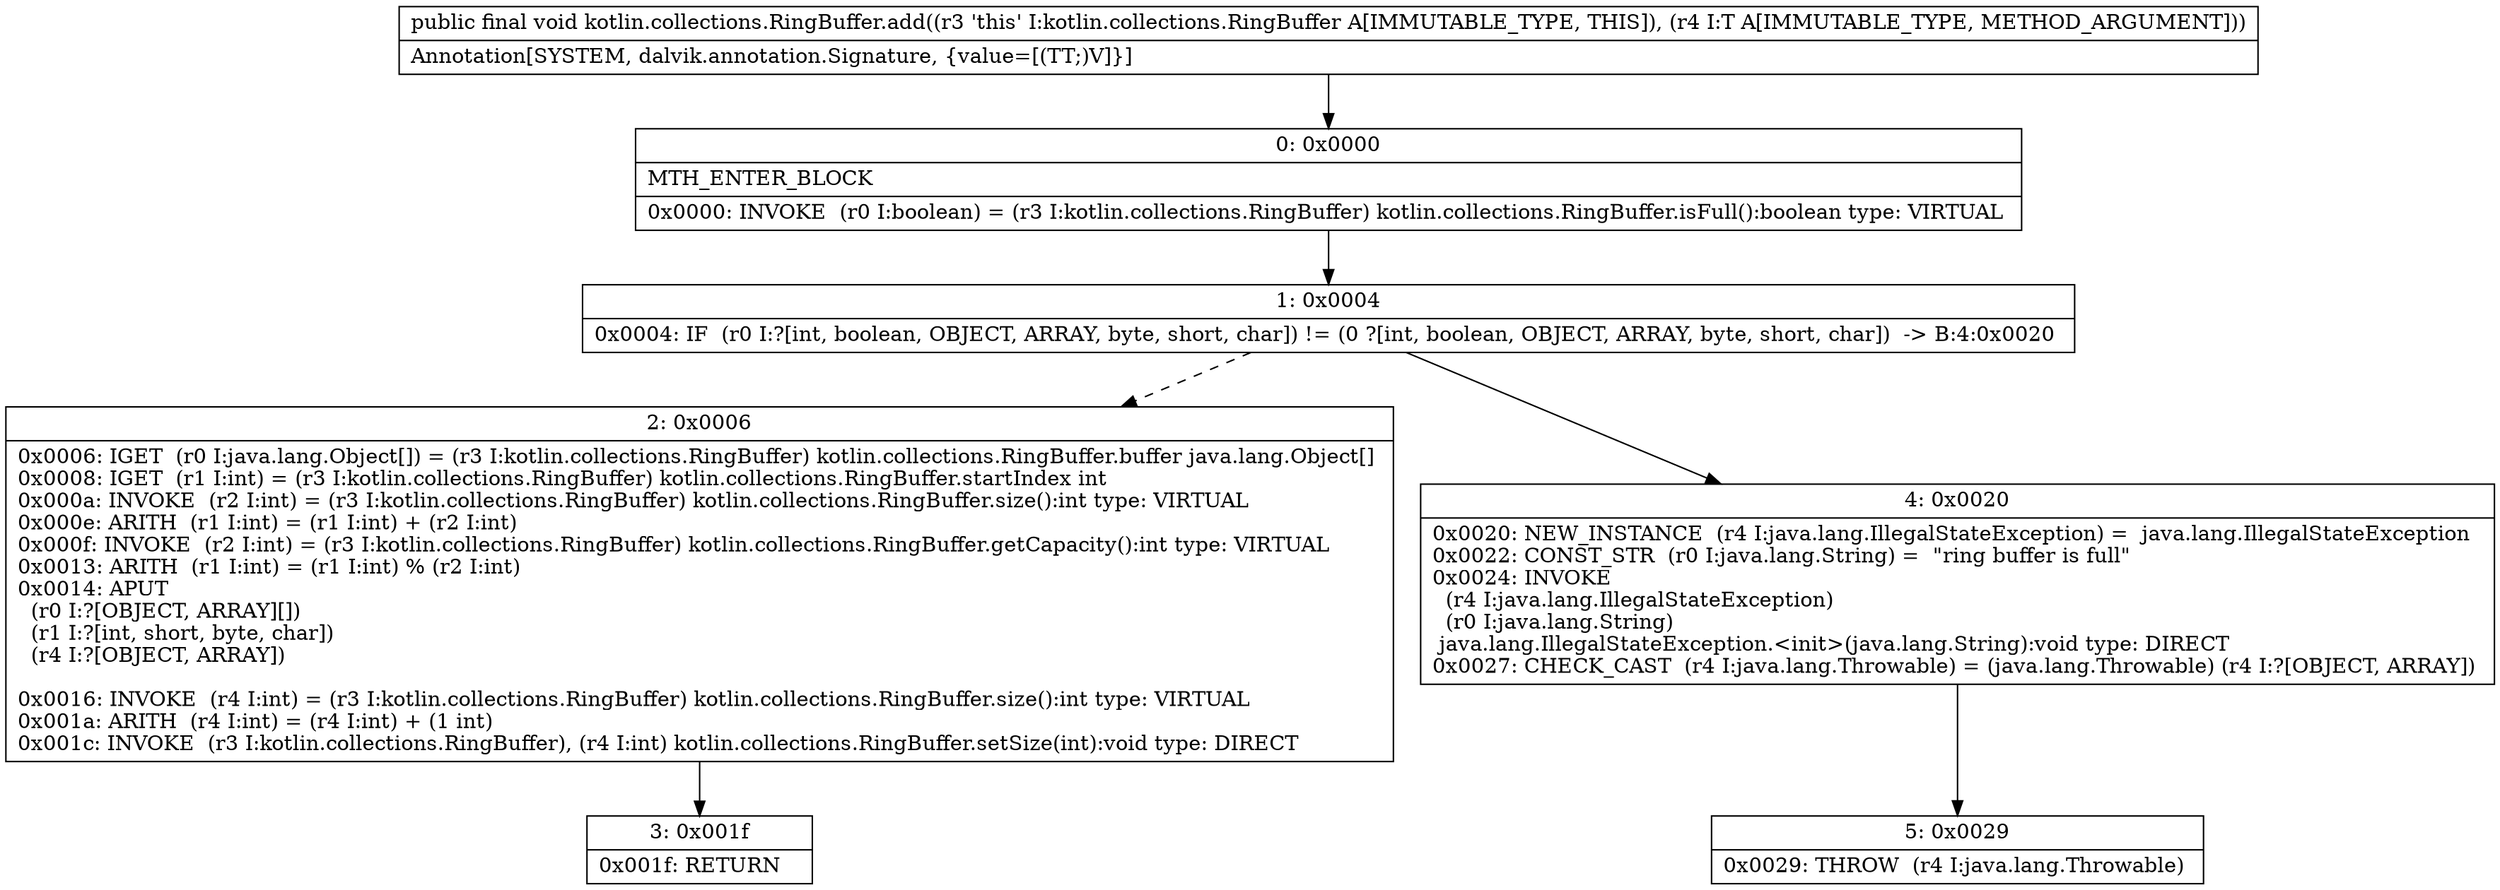 digraph "CFG forkotlin.collections.RingBuffer.add(Ljava\/lang\/Object;)V" {
Node_0 [shape=record,label="{0\:\ 0x0000|MTH_ENTER_BLOCK\l|0x0000: INVOKE  (r0 I:boolean) = (r3 I:kotlin.collections.RingBuffer) kotlin.collections.RingBuffer.isFull():boolean type: VIRTUAL \l}"];
Node_1 [shape=record,label="{1\:\ 0x0004|0x0004: IF  (r0 I:?[int, boolean, OBJECT, ARRAY, byte, short, char]) != (0 ?[int, boolean, OBJECT, ARRAY, byte, short, char])  \-\> B:4:0x0020 \l}"];
Node_2 [shape=record,label="{2\:\ 0x0006|0x0006: IGET  (r0 I:java.lang.Object[]) = (r3 I:kotlin.collections.RingBuffer) kotlin.collections.RingBuffer.buffer java.lang.Object[] \l0x0008: IGET  (r1 I:int) = (r3 I:kotlin.collections.RingBuffer) kotlin.collections.RingBuffer.startIndex int \l0x000a: INVOKE  (r2 I:int) = (r3 I:kotlin.collections.RingBuffer) kotlin.collections.RingBuffer.size():int type: VIRTUAL \l0x000e: ARITH  (r1 I:int) = (r1 I:int) + (r2 I:int) \l0x000f: INVOKE  (r2 I:int) = (r3 I:kotlin.collections.RingBuffer) kotlin.collections.RingBuffer.getCapacity():int type: VIRTUAL \l0x0013: ARITH  (r1 I:int) = (r1 I:int) % (r2 I:int) \l0x0014: APUT  \l  (r0 I:?[OBJECT, ARRAY][])\l  (r1 I:?[int, short, byte, char])\l  (r4 I:?[OBJECT, ARRAY])\l \l0x0016: INVOKE  (r4 I:int) = (r3 I:kotlin.collections.RingBuffer) kotlin.collections.RingBuffer.size():int type: VIRTUAL \l0x001a: ARITH  (r4 I:int) = (r4 I:int) + (1 int) \l0x001c: INVOKE  (r3 I:kotlin.collections.RingBuffer), (r4 I:int) kotlin.collections.RingBuffer.setSize(int):void type: DIRECT \l}"];
Node_3 [shape=record,label="{3\:\ 0x001f|0x001f: RETURN   \l}"];
Node_4 [shape=record,label="{4\:\ 0x0020|0x0020: NEW_INSTANCE  (r4 I:java.lang.IllegalStateException) =  java.lang.IllegalStateException \l0x0022: CONST_STR  (r0 I:java.lang.String) =  \"ring buffer is full\" \l0x0024: INVOKE  \l  (r4 I:java.lang.IllegalStateException)\l  (r0 I:java.lang.String)\l java.lang.IllegalStateException.\<init\>(java.lang.String):void type: DIRECT \l0x0027: CHECK_CAST  (r4 I:java.lang.Throwable) = (java.lang.Throwable) (r4 I:?[OBJECT, ARRAY]) \l}"];
Node_5 [shape=record,label="{5\:\ 0x0029|0x0029: THROW  (r4 I:java.lang.Throwable) \l}"];
MethodNode[shape=record,label="{public final void kotlin.collections.RingBuffer.add((r3 'this' I:kotlin.collections.RingBuffer A[IMMUTABLE_TYPE, THIS]), (r4 I:T A[IMMUTABLE_TYPE, METHOD_ARGUMENT]))  | Annotation[SYSTEM, dalvik.annotation.Signature, \{value=[(TT;)V]\}]\l}"];
MethodNode -> Node_0;
Node_0 -> Node_1;
Node_1 -> Node_2[style=dashed];
Node_1 -> Node_4;
Node_2 -> Node_3;
Node_4 -> Node_5;
}

